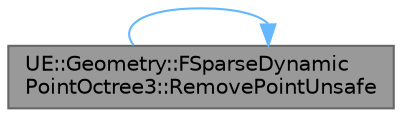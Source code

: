 digraph "UE::Geometry::FSparseDynamicPointOctree3::RemovePointUnsafe"
{
 // INTERACTIVE_SVG=YES
 // LATEX_PDF_SIZE
  bgcolor="transparent";
  edge [fontname=Helvetica,fontsize=10,labelfontname=Helvetica,labelfontsize=10];
  node [fontname=Helvetica,fontsize=10,shape=box,height=0.2,width=0.4];
  rankdir="LR";
  Node1 [id="Node000001",label="UE::Geometry::FSparseDynamic\lPointOctree3::RemovePointUnsafe",height=0.2,width=0.4,color="gray40", fillcolor="grey60", style="filled", fontcolor="black",tooltip="Remove a Point from the octree."];
  Node1 -> Node1 [id="edge1_Node000001_Node000001",color="steelblue1",style="solid",tooltip=" "];
}
